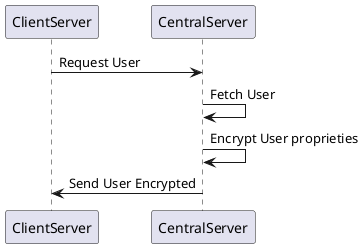 @startuml
ClientServer -> CentralServer: Request User
CentralServer -> CentralServer: Fetch User
CentralServer -> CentralServer: Encrypt User proprieties
CentralServer -> ClientServer: Send User Encrypted
@enduml